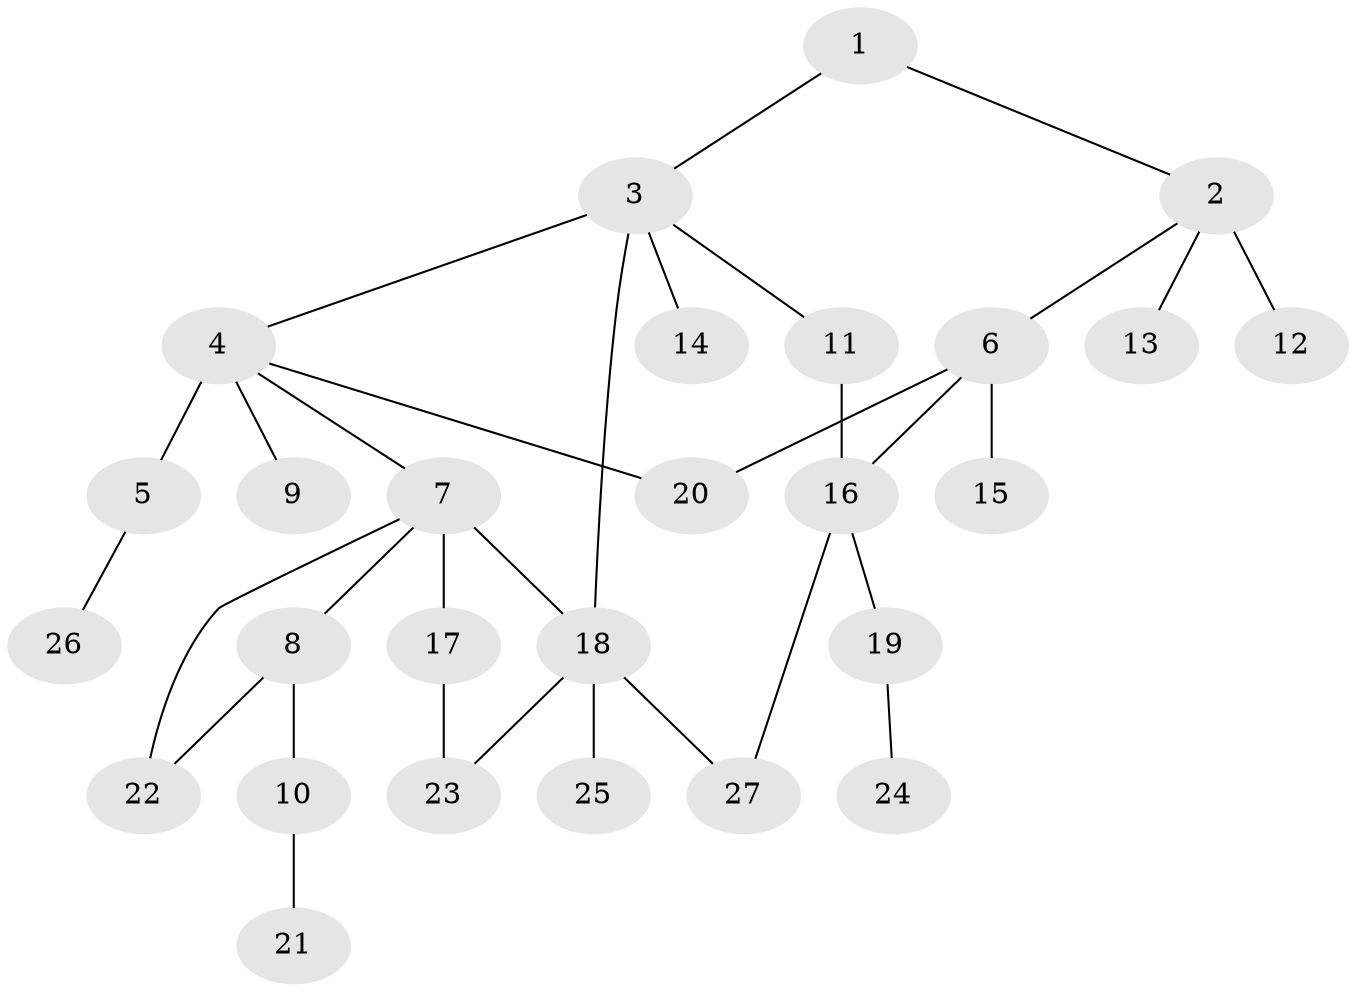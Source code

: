 // original degree distribution, {3: 0.06741573033707865, 8: 0.02247191011235955, 9: 0.011235955056179775, 10: 0.011235955056179775, 2: 0.24719101123595505, 1: 0.5280898876404494, 6: 0.033707865168539325, 5: 0.02247191011235955, 4: 0.056179775280898875}
// Generated by graph-tools (version 1.1) at 2025/50/03/04/25 22:50:34]
// undirected, 27 vertices, 32 edges
graph export_dot {
  node [color=gray90,style=filled];
  1;
  2;
  3;
  4;
  5;
  6;
  7;
  8;
  9;
  10;
  11;
  12;
  13;
  14;
  15;
  16;
  17;
  18;
  19;
  20;
  21;
  22;
  23;
  24;
  25;
  26;
  27;
  1 -- 2 [weight=1.0];
  1 -- 3 [weight=1.0];
  2 -- 6 [weight=1.0];
  2 -- 12 [weight=3.0];
  2 -- 13 [weight=1.0];
  3 -- 4 [weight=1.0];
  3 -- 11 [weight=1.0];
  3 -- 14 [weight=1.0];
  3 -- 18 [weight=2.0];
  4 -- 5 [weight=4.0];
  4 -- 7 [weight=1.0];
  4 -- 9 [weight=1.0];
  4 -- 20 [weight=1.0];
  5 -- 26 [weight=1.0];
  6 -- 15 [weight=1.0];
  6 -- 16 [weight=1.0];
  6 -- 20 [weight=1.0];
  7 -- 8 [weight=1.0];
  7 -- 17 [weight=1.0];
  7 -- 18 [weight=1.0];
  7 -- 22 [weight=1.0];
  8 -- 10 [weight=1.0];
  8 -- 22 [weight=1.0];
  10 -- 21 [weight=1.0];
  11 -- 16 [weight=4.0];
  16 -- 19 [weight=1.0];
  16 -- 27 [weight=1.0];
  17 -- 23 [weight=1.0];
  18 -- 23 [weight=1.0];
  18 -- 25 [weight=1.0];
  18 -- 27 [weight=1.0];
  19 -- 24 [weight=1.0];
}
